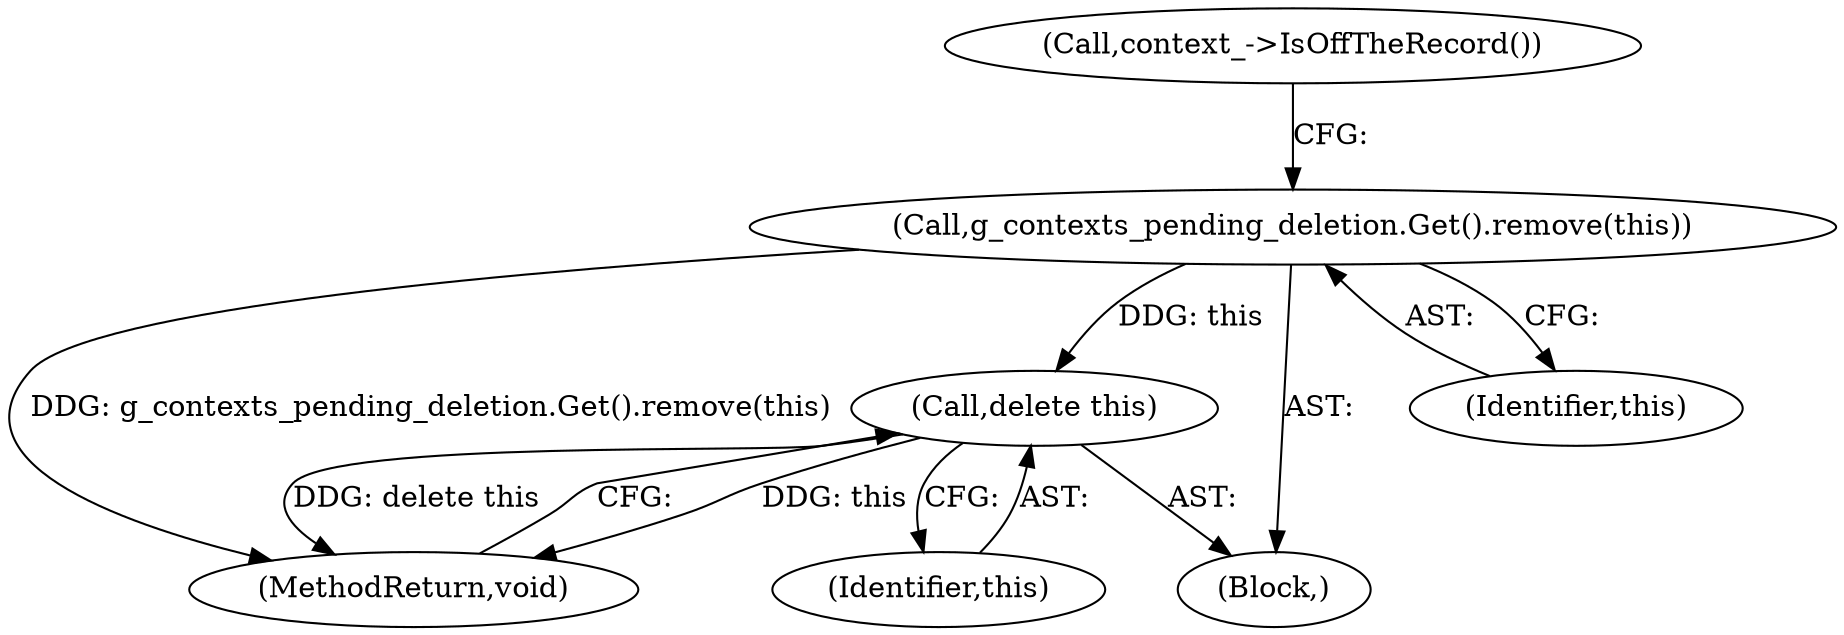 digraph "0_launchpad_29014da83e5fc358d6bff0f574e9ed45e61a35ac_8@API" {
"1000141" [label="(Call,delete this)"];
"1000113" [label="(Call,g_contexts_pending_deletion.Get().remove(this))"];
"1000142" [label="(Identifier,this)"];
"1000143" [label="(MethodReturn,void)"];
"1000141" [label="(Call,delete this)"];
"1000116" [label="(Call,context_->IsOffTheRecord())"];
"1000113" [label="(Call,g_contexts_pending_deletion.Get().remove(this))"];
"1000103" [label="(Block,)"];
"1000114" [label="(Identifier,this)"];
"1000141" -> "1000103"  [label="AST: "];
"1000141" -> "1000142"  [label="CFG: "];
"1000142" -> "1000141"  [label="AST: "];
"1000143" -> "1000141"  [label="CFG: "];
"1000141" -> "1000143"  [label="DDG: this"];
"1000141" -> "1000143"  [label="DDG: delete this"];
"1000113" -> "1000141"  [label="DDG: this"];
"1000113" -> "1000103"  [label="AST: "];
"1000113" -> "1000114"  [label="CFG: "];
"1000114" -> "1000113"  [label="AST: "];
"1000116" -> "1000113"  [label="CFG: "];
"1000113" -> "1000143"  [label="DDG: g_contexts_pending_deletion.Get().remove(this)"];
}
